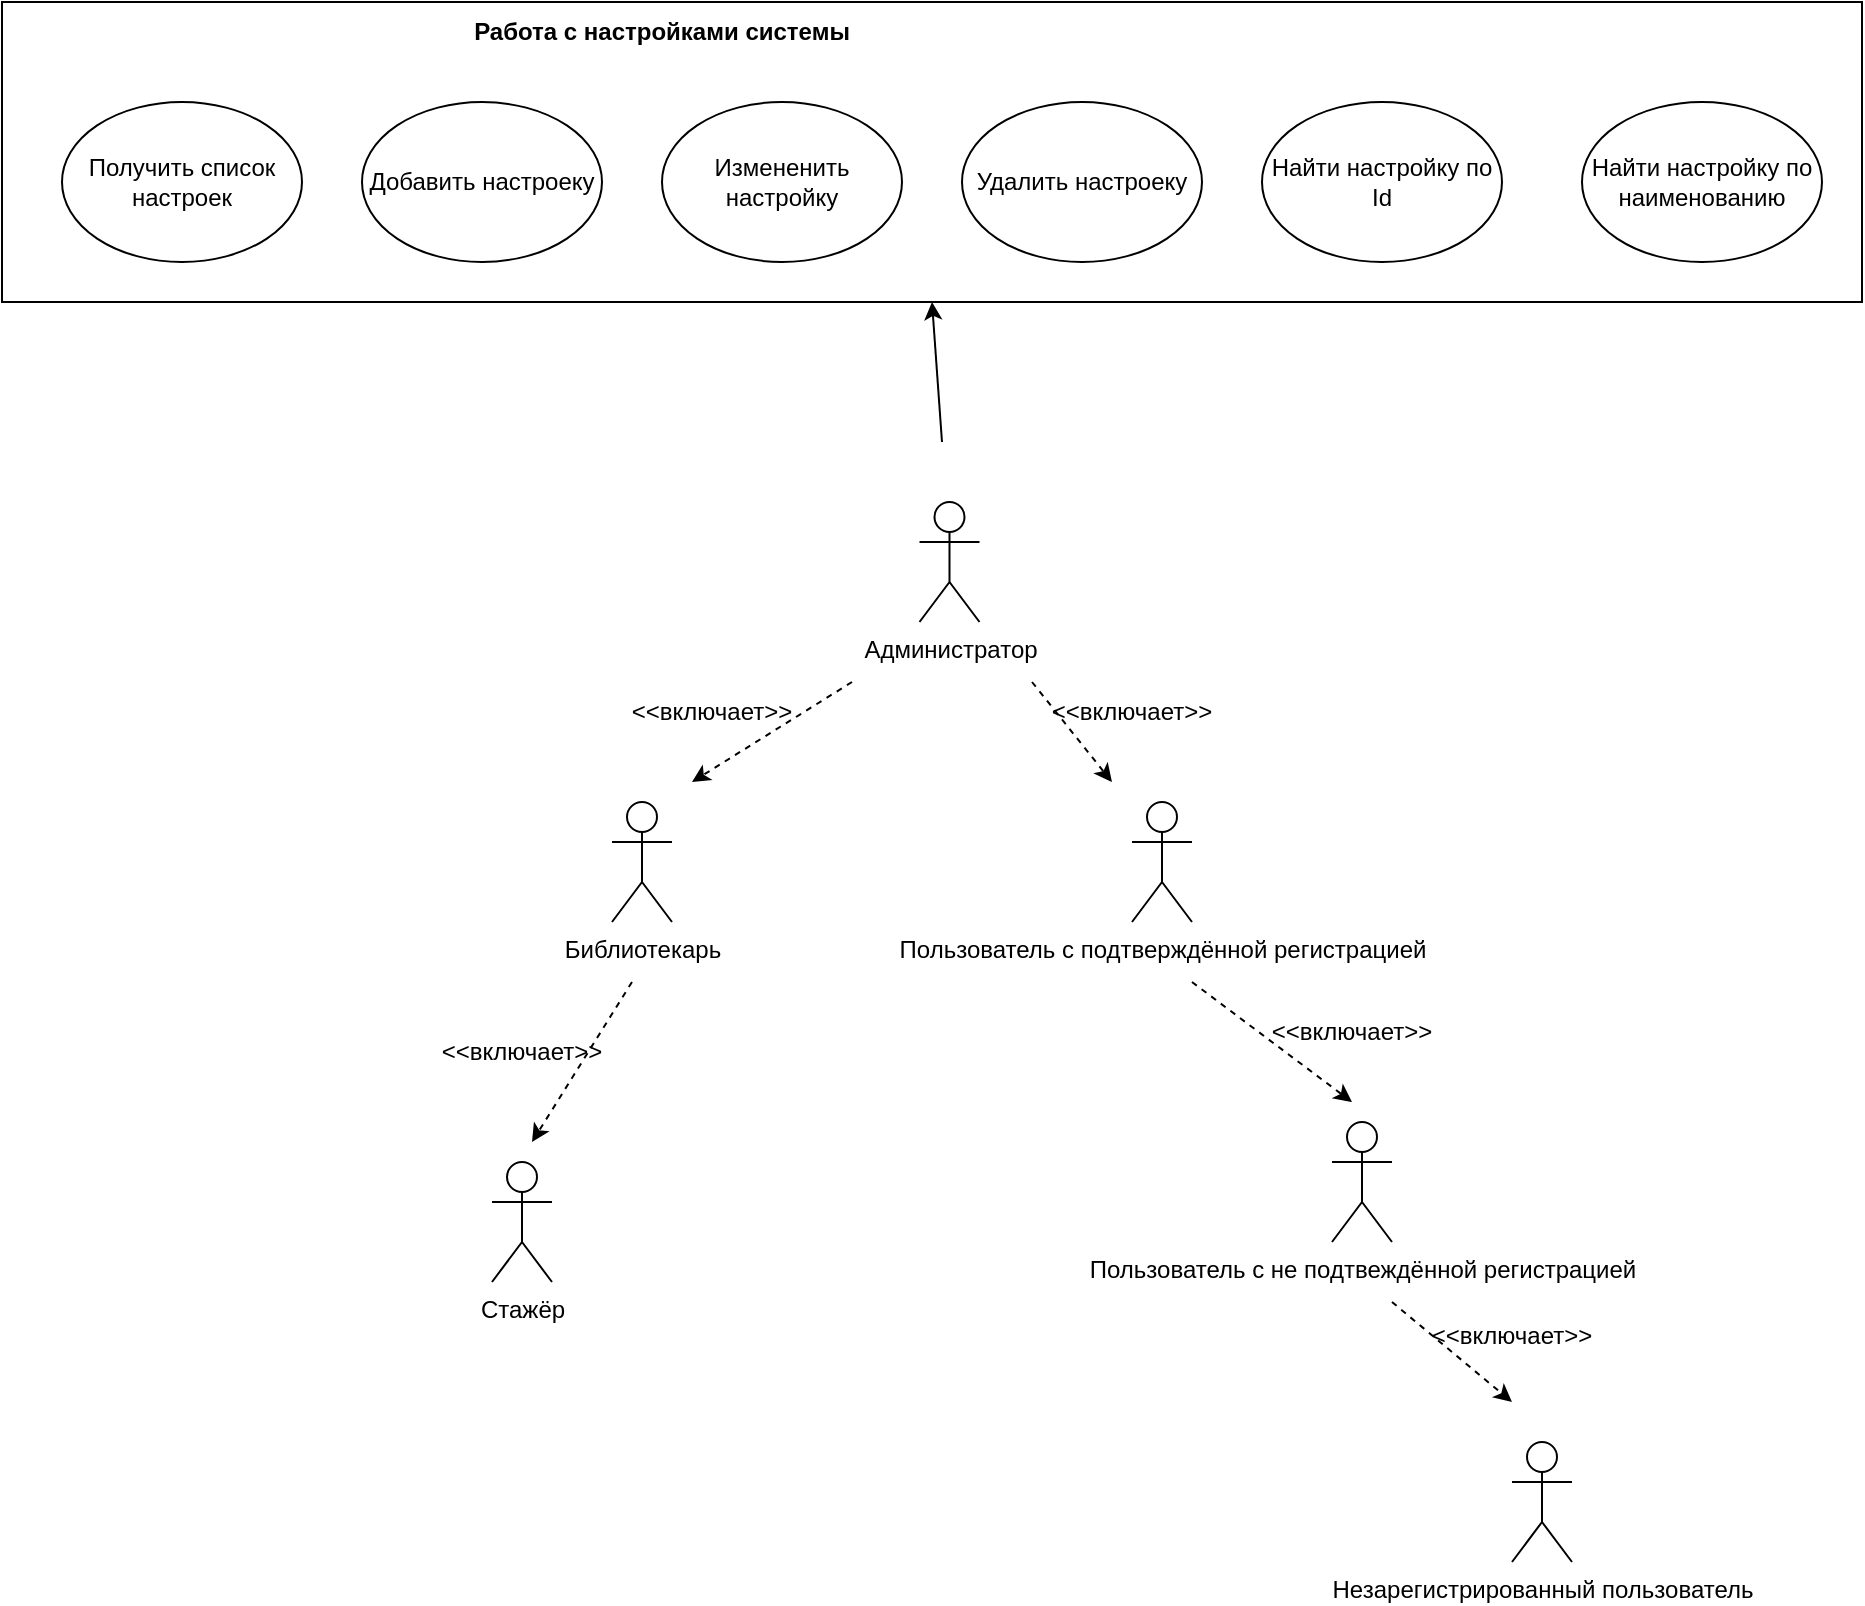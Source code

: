 <mxfile version="26.0.4">
  <diagram name="Страница — 1" id="LDmB1OvMdF-QmFk6Qm8B">
    <mxGraphModel dx="1434" dy="836" grid="1" gridSize="10" guides="1" tooltips="1" connect="1" arrows="1" fold="1" page="1" pageScale="1" pageWidth="2336" pageHeight="1654" math="0" shadow="0">
      <root>
        <mxCell id="0" />
        <mxCell id="1" parent="0" />
        <mxCell id="rLfAB2LgZrqo5nBIkiLM-33" value="" style="rounded=0;whiteSpace=wrap;html=1;" parent="1" vertex="1">
          <mxGeometry x="120" y="100" width="930" height="150" as="geometry" />
        </mxCell>
        <mxCell id="U7CLlOOGwDEL3iCLRZDy-5" value="Администратор" style="shape=umlActor;verticalLabelPosition=bottom;verticalAlign=top;html=1;outlineConnect=0;" parent="1" vertex="1">
          <mxGeometry x="578.75" y="350" width="30" height="60" as="geometry" />
        </mxCell>
        <mxCell id="rLfAB2LgZrqo5nBIkiLM-23" value="Библиотекарь" style="shape=umlActor;verticalLabelPosition=bottom;verticalAlign=top;html=1;outlineConnect=0;" parent="1" vertex="1">
          <mxGeometry x="425" y="500" width="30" height="60" as="geometry" />
        </mxCell>
        <mxCell id="rLfAB2LgZrqo5nBIkiLM-24" value="Стажёр" style="shape=umlActor;verticalLabelPosition=bottom;verticalAlign=top;html=1;outlineConnect=0;" parent="1" vertex="1">
          <mxGeometry x="365" y="680" width="30" height="60" as="geometry" />
        </mxCell>
        <mxCell id="rLfAB2LgZrqo5nBIkiLM-25" value="Пользователь с подтверждённой регистрацией" style="shape=umlActor;verticalLabelPosition=bottom;verticalAlign=top;html=1;outlineConnect=0;" parent="1" vertex="1">
          <mxGeometry x="685" y="500" width="30" height="60" as="geometry" />
        </mxCell>
        <mxCell id="rLfAB2LgZrqo5nBIkiLM-26" value="Пользователь с не подтвеждённой регистрацией" style="shape=umlActor;verticalLabelPosition=bottom;verticalAlign=top;html=1;outlineConnect=0;" parent="1" vertex="1">
          <mxGeometry x="785" y="660" width="30" height="60" as="geometry" />
        </mxCell>
        <mxCell id="rLfAB2LgZrqo5nBIkiLM-27" value="Незарегистрированный пользователь" style="shape=umlActor;verticalLabelPosition=bottom;verticalAlign=top;html=1;outlineConnect=0;" parent="1" vertex="1">
          <mxGeometry x="875" y="820" width="30" height="60" as="geometry" />
        </mxCell>
        <mxCell id="rLfAB2LgZrqo5nBIkiLM-28" value="Получить список настроек" style="ellipse;whiteSpace=wrap;html=1;" parent="1" vertex="1">
          <mxGeometry x="150" y="150" width="120" height="80" as="geometry" />
        </mxCell>
        <mxCell id="rLfAB2LgZrqo5nBIkiLM-30" value="Измененить настройку" style="ellipse;whiteSpace=wrap;html=1;" parent="1" vertex="1">
          <mxGeometry x="450" y="150" width="120" height="80" as="geometry" />
        </mxCell>
        <mxCell id="rLfAB2LgZrqo5nBIkiLM-31" value="Добавить настроеку" style="ellipse;whiteSpace=wrap;html=1;" parent="1" vertex="1">
          <mxGeometry x="300" y="150" width="120" height="80" as="geometry" />
        </mxCell>
        <mxCell id="rLfAB2LgZrqo5nBIkiLM-32" value="Удалить настроеку" style="ellipse;whiteSpace=wrap;html=1;" parent="1" vertex="1">
          <mxGeometry x="600" y="150" width="120" height="80" as="geometry" />
        </mxCell>
        <mxCell id="rLfAB2LgZrqo5nBIkiLM-34" value="Работа с настройками системы" style="text;html=1;align=center;verticalAlign=middle;whiteSpace=wrap;rounded=0;fontStyle=1" parent="1" vertex="1">
          <mxGeometry x="340" y="100" width="220" height="30" as="geometry" />
        </mxCell>
        <mxCell id="rLfAB2LgZrqo5nBIkiLM-35" value="" style="endArrow=classic;html=1;rounded=0;dashed=1;" parent="1" edge="1">
          <mxGeometry width="50" height="50" relative="1" as="geometry">
            <mxPoint x="435" y="590" as="sourcePoint" />
            <mxPoint x="385" y="670" as="targetPoint" />
          </mxGeometry>
        </mxCell>
        <mxCell id="rLfAB2LgZrqo5nBIkiLM-36" value="" style="endArrow=classic;html=1;rounded=0;dashed=1;" parent="1" edge="1">
          <mxGeometry width="50" height="50" relative="1" as="geometry">
            <mxPoint x="545" y="440" as="sourcePoint" />
            <mxPoint x="465" y="490" as="targetPoint" />
          </mxGeometry>
        </mxCell>
        <mxCell id="rLfAB2LgZrqo5nBIkiLM-37" value="" style="endArrow=classic;html=1;rounded=0;dashed=1;" parent="1" edge="1">
          <mxGeometry width="50" height="50" relative="1" as="geometry">
            <mxPoint x="635" y="440" as="sourcePoint" />
            <mxPoint x="675" y="490" as="targetPoint" />
          </mxGeometry>
        </mxCell>
        <mxCell id="rLfAB2LgZrqo5nBIkiLM-38" value="" style="endArrow=classic;html=1;rounded=0;dashed=1;" parent="1" edge="1">
          <mxGeometry width="50" height="50" relative="1" as="geometry">
            <mxPoint x="715" y="590" as="sourcePoint" />
            <mxPoint x="795" y="650" as="targetPoint" />
          </mxGeometry>
        </mxCell>
        <mxCell id="rLfAB2LgZrqo5nBIkiLM-39" value="" style="endArrow=classic;html=1;rounded=0;dashed=1;" parent="1" edge="1">
          <mxGeometry width="50" height="50" relative="1" as="geometry">
            <mxPoint x="815" y="750" as="sourcePoint" />
            <mxPoint x="875" y="800" as="targetPoint" />
          </mxGeometry>
        </mxCell>
        <mxCell id="rLfAB2LgZrqo5nBIkiLM-40" value="&amp;lt;&amp;lt;включает&amp;gt;&amp;gt;" style="text;html=1;align=center;verticalAlign=middle;whiteSpace=wrap;rounded=0;" parent="1" vertex="1">
          <mxGeometry x="445" y="440" width="60" height="30" as="geometry" />
        </mxCell>
        <mxCell id="rLfAB2LgZrqo5nBIkiLM-41" value="&amp;lt;&amp;lt;включает&amp;gt;&amp;gt;" style="text;html=1;align=center;verticalAlign=middle;whiteSpace=wrap;rounded=0;" parent="1" vertex="1">
          <mxGeometry x="350" y="610" width="60" height="30" as="geometry" />
        </mxCell>
        <mxCell id="rLfAB2LgZrqo5nBIkiLM-42" value="&amp;lt;&amp;lt;включает&amp;gt;&amp;gt;" style="text;html=1;align=center;verticalAlign=middle;whiteSpace=wrap;rounded=0;" parent="1" vertex="1">
          <mxGeometry x="655" y="440" width="60" height="30" as="geometry" />
        </mxCell>
        <mxCell id="rLfAB2LgZrqo5nBIkiLM-43" value="&amp;lt;&amp;lt;включает&amp;gt;&amp;gt;" style="text;html=1;align=center;verticalAlign=middle;whiteSpace=wrap;rounded=0;" parent="1" vertex="1">
          <mxGeometry x="765" y="600" width="60" height="30" as="geometry" />
        </mxCell>
        <mxCell id="rLfAB2LgZrqo5nBIkiLM-44" value="&amp;lt;&amp;lt;включает&amp;gt;&amp;gt;" style="text;html=1;align=center;verticalAlign=middle;whiteSpace=wrap;rounded=0;" parent="1" vertex="1">
          <mxGeometry x="845" y="752" width="60" height="30" as="geometry" />
        </mxCell>
        <mxCell id="rLfAB2LgZrqo5nBIkiLM-45" value="" style="endArrow=classic;html=1;rounded=0;entryX=0.5;entryY=1;entryDx=0;entryDy=0;" parent="1" target="rLfAB2LgZrqo5nBIkiLM-33" edge="1">
          <mxGeometry width="50" height="50" relative="1" as="geometry">
            <mxPoint x="590" y="320" as="sourcePoint" />
            <mxPoint x="460" y="510" as="targetPoint" />
          </mxGeometry>
        </mxCell>
        <mxCell id="1eSM6NsirSFNSRQdaRzj-1" value="Найти настройку по Id" style="ellipse;whiteSpace=wrap;html=1;" vertex="1" parent="1">
          <mxGeometry x="750" y="150" width="120" height="80" as="geometry" />
        </mxCell>
        <mxCell id="1eSM6NsirSFNSRQdaRzj-2" value="Найти настройку по наименованию" style="ellipse;whiteSpace=wrap;html=1;" vertex="1" parent="1">
          <mxGeometry x="910" y="150" width="120" height="80" as="geometry" />
        </mxCell>
      </root>
    </mxGraphModel>
  </diagram>
</mxfile>

